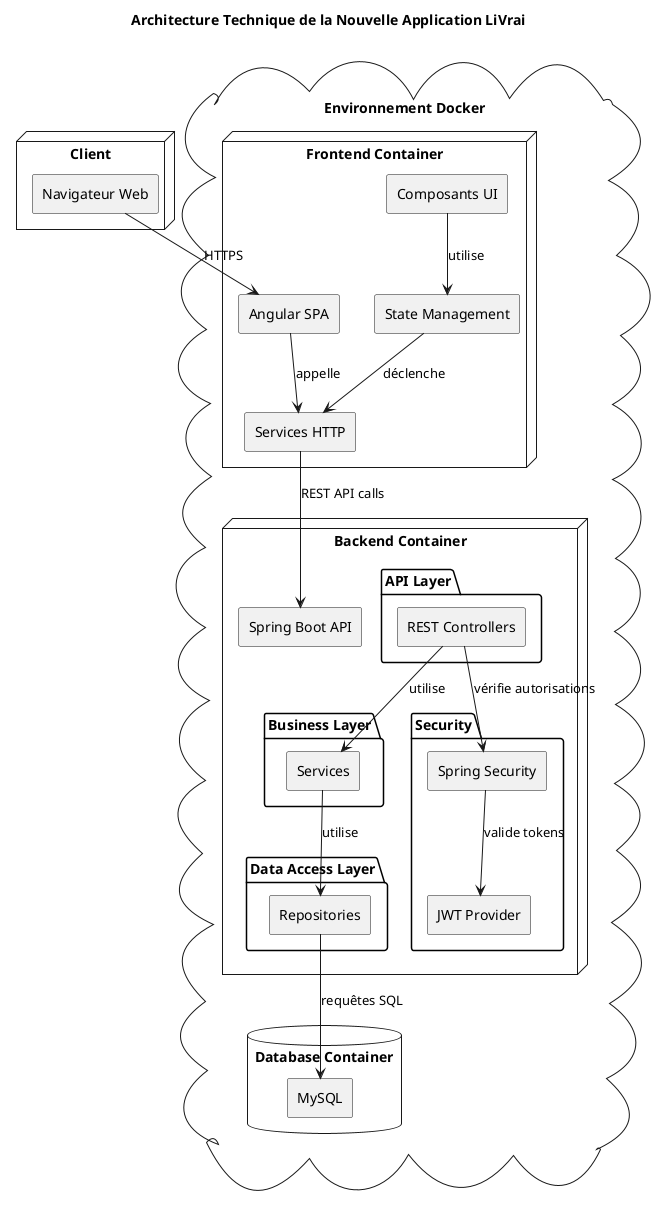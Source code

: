 @startuml
skinparam componentStyle rectangle
skinparam backgroundColor white
skinparam monochrome true

title Architecture Technique de la Nouvelle Application LiVrai

node "Client" as client {
  [Navigateur Web] as browser
}

cloud "Environnement Docker" {
  node "Frontend Container" as frontend_container {
    [Angular SPA] as angular
    [Services HTTP] as http_services
    [Composants UI] as ui_components
    [State Management] as state
  }

  node "Backend Container" as backend_container {
    [Spring Boot API] as spring_boot

    package "API Layer" {
      [REST Controllers] as controllers
    }

    package "Business Layer" {
      [Services] as services
    }

    package "Data Access Layer" {
      [Repositories] as repositories
    }

    package "Security" {
      [Spring Security] as security
      [JWT Provider] as jwt
    }
  }

  database "Database Container" as db_container {
    [MySQL] as mysql
  }
}

browser --> angular : HTTPS
angular --> http_services : appelle
http_services --> spring_boot : REST API calls
ui_components --> state : utilise
state --> http_services : déclenche

controllers --> services : utilise
services --> repositories : utilise
repositories --> mysql : requêtes SQL
controllers --> security : vérifie autorisations
security --> jwt : valide tokens

@enduml